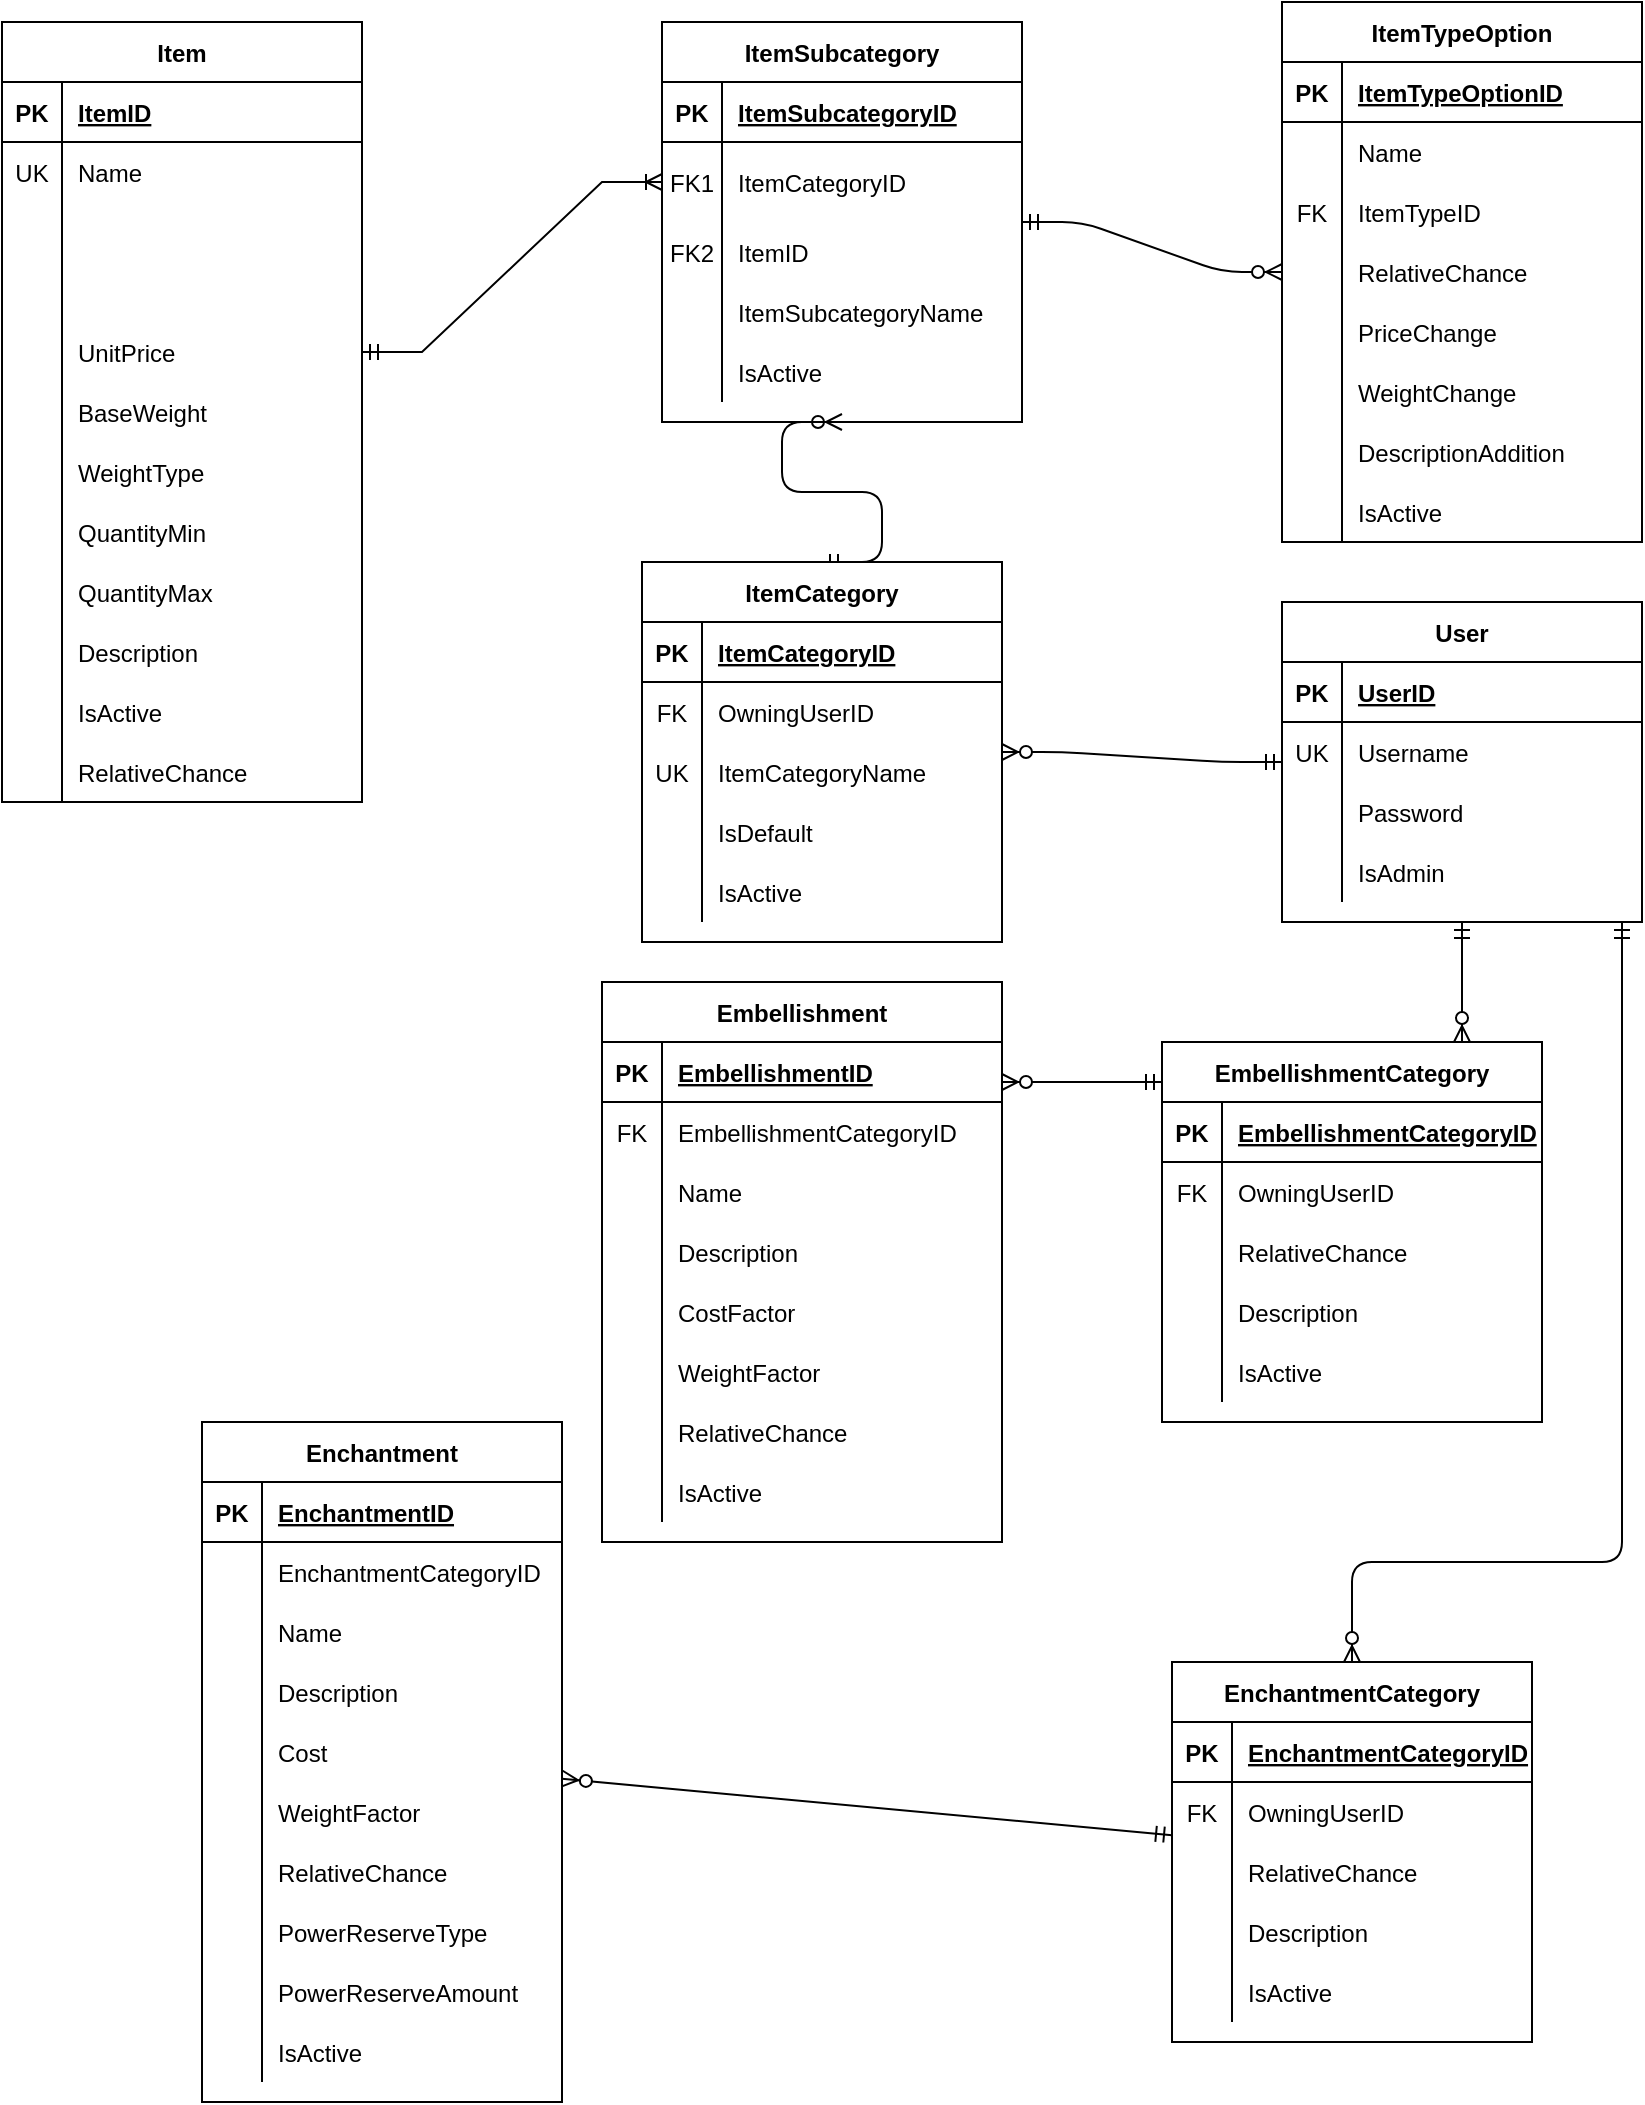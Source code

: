 <mxfile version="15.4.0" type="device"><diagram id="CEl8oS3fQZ4WOAIcvJcK" name="ProjectProposal"><mxGraphModel dx="1157" dy="680" grid="1" gridSize="10" guides="1" tooltips="1" connect="1" arrows="1" fold="1" page="1" pageScale="1" pageWidth="850" pageHeight="1100" math="0" shadow="0"><root><mxCell id="0"/><mxCell id="1" parent="0"/><mxCell id="WxNdisU18X8HoPhfjb7b-57" value="" style="edgeStyle=entityRelationEdgeStyle;fontSize=12;html=1;endArrow=ERzeroToMany;startArrow=ERmandOne;exitX=0.5;exitY=0;exitDx=0;exitDy=0;entryX=0.5;entryY=1;entryDx=0;entryDy=0;" parent="1" source="WxNdisU18X8HoPhfjb7b-37" target="WxNdisU18X8HoPhfjb7b-81" edge="1"><mxGeometry width="100" height="100" relative="1" as="geometry"><mxPoint x="280" y="540" as="sourcePoint"/><mxPoint x="380" y="190" as="targetPoint"/></mxGeometry></mxCell><mxCell id="WxNdisU18X8HoPhfjb7b-74" value="" style="edgeStyle=entityRelationEdgeStyle;fontSize=12;html=1;endArrow=ERzeroToMany;startArrow=ERmandOne;" parent="1" source="WxNdisU18X8HoPhfjb7b-61" target="WxNdisU18X8HoPhfjb7b-37" edge="1"><mxGeometry width="100" height="100" relative="1" as="geometry"><mxPoint x="510" y="560" as="sourcePoint"/><mxPoint x="610" y="460" as="targetPoint"/></mxGeometry></mxCell><mxCell id="WxNdisU18X8HoPhfjb7b-114" value="" style="edgeStyle=entityRelationEdgeStyle;fontSize=12;html=1;endArrow=ERzeroToMany;startArrow=ERmandOne;" parent="1" source="WxNdisU18X8HoPhfjb7b-81" target="WxNdisU18X8HoPhfjb7b-95" edge="1"><mxGeometry width="100" height="100" relative="1" as="geometry"><mxPoint x="290" y="900" as="sourcePoint"/><mxPoint x="390" y="800" as="targetPoint"/></mxGeometry></mxCell><mxCell id="WxNdisU18X8HoPhfjb7b-2" value="Item" style="shape=table;startSize=30;container=1;collapsible=1;childLayout=tableLayout;fixedRows=1;rowLines=0;fontStyle=1;align=center;resizeLast=1;" parent="1" vertex="1"><mxGeometry x="20" y="20" width="180" height="390" as="geometry"/></mxCell><mxCell id="WxNdisU18X8HoPhfjb7b-3" value="" style="shape=partialRectangle;collapsible=0;dropTarget=0;pointerEvents=0;fillColor=none;top=0;left=0;bottom=1;right=0;points=[[0,0.5],[1,0.5]];portConstraint=eastwest;" parent="WxNdisU18X8HoPhfjb7b-2" vertex="1"><mxGeometry y="30" width="180" height="30" as="geometry"/></mxCell><mxCell id="WxNdisU18X8HoPhfjb7b-4" value="PK" style="shape=partialRectangle;connectable=0;fillColor=none;top=0;left=0;bottom=0;right=0;fontStyle=1;overflow=hidden;" parent="WxNdisU18X8HoPhfjb7b-3" vertex="1"><mxGeometry width="30" height="30" as="geometry"/></mxCell><mxCell id="WxNdisU18X8HoPhfjb7b-5" value="ItemID" style="shape=partialRectangle;connectable=0;fillColor=none;top=0;left=0;bottom=0;right=0;align=left;spacingLeft=6;fontStyle=5;overflow=hidden;" parent="WxNdisU18X8HoPhfjb7b-3" vertex="1"><mxGeometry x="30" width="150" height="30" as="geometry"/></mxCell><mxCell id="WxNdisU18X8HoPhfjb7b-6" value="" style="shape=partialRectangle;collapsible=0;dropTarget=0;pointerEvents=0;fillColor=none;top=0;left=0;bottom=0;right=0;points=[[0,0.5],[1,0.5]];portConstraint=eastwest;" parent="WxNdisU18X8HoPhfjb7b-2" vertex="1"><mxGeometry y="60" width="180" height="30" as="geometry"/></mxCell><mxCell id="WxNdisU18X8HoPhfjb7b-7" value="UK" style="shape=partialRectangle;connectable=0;fillColor=none;top=0;left=0;bottom=0;right=0;editable=1;overflow=hidden;" parent="WxNdisU18X8HoPhfjb7b-6" vertex="1"><mxGeometry width="30" height="30" as="geometry"/></mxCell><mxCell id="WxNdisU18X8HoPhfjb7b-8" value="Name" style="shape=partialRectangle;connectable=0;fillColor=none;top=0;left=0;bottom=0;right=0;align=left;spacingLeft=6;overflow=hidden;" parent="WxNdisU18X8HoPhfjb7b-6" vertex="1"><mxGeometry x="30" width="150" height="30" as="geometry"/></mxCell><mxCell id="WxNdisU18X8HoPhfjb7b-54" value="" style="shape=partialRectangle;collapsible=0;dropTarget=0;pointerEvents=0;fillColor=none;top=0;left=0;bottom=0;right=0;points=[[0,0.5],[1,0.5]];portConstraint=eastwest;" parent="WxNdisU18X8HoPhfjb7b-2" vertex="1"><mxGeometry y="90" width="180" height="30" as="geometry"/></mxCell><mxCell id="WxNdisU18X8HoPhfjb7b-55" value="" style="shape=partialRectangle;connectable=0;fillColor=none;top=0;left=0;bottom=0;right=0;fontStyle=0;overflow=hidden;" parent="WxNdisU18X8HoPhfjb7b-54" vertex="1"><mxGeometry width="30" height="30" as="geometry"/></mxCell><mxCell id="WxNdisU18X8HoPhfjb7b-56" value="" style="shape=partialRectangle;connectable=0;fillColor=none;top=0;left=0;bottom=0;right=0;align=left;spacingLeft=6;fontStyle=0;overflow=hidden;" parent="WxNdisU18X8HoPhfjb7b-54" vertex="1"><mxGeometry x="30" width="150" height="30" as="geometry"/></mxCell><mxCell id="WxNdisU18X8HoPhfjb7b-78" value="" style="shape=partialRectangle;collapsible=0;dropTarget=0;pointerEvents=0;fillColor=none;top=0;left=0;bottom=0;right=0;points=[[0,0.5],[1,0.5]];portConstraint=eastwest;" parent="WxNdisU18X8HoPhfjb7b-2" vertex="1"><mxGeometry y="120" width="180" height="30" as="geometry"/></mxCell><mxCell id="WxNdisU18X8HoPhfjb7b-79" value="" style="shape=partialRectangle;connectable=0;fillColor=none;top=0;left=0;bottom=0;right=0;editable=1;overflow=hidden;" parent="WxNdisU18X8HoPhfjb7b-78" vertex="1"><mxGeometry width="30" height="30" as="geometry"/></mxCell><mxCell id="WxNdisU18X8HoPhfjb7b-80" value="" style="shape=partialRectangle;connectable=0;fillColor=none;top=0;left=0;bottom=0;right=0;align=left;spacingLeft=6;overflow=hidden;" parent="WxNdisU18X8HoPhfjb7b-78" vertex="1"><mxGeometry x="30" width="150" height="30" as="geometry"/></mxCell><mxCell id="WxNdisU18X8HoPhfjb7b-9" value="" style="shape=partialRectangle;collapsible=0;dropTarget=0;pointerEvents=0;fillColor=none;top=0;left=0;bottom=0;right=0;points=[[0,0.5],[1,0.5]];portConstraint=eastwest;" parent="WxNdisU18X8HoPhfjb7b-2" vertex="1"><mxGeometry y="150" width="180" height="30" as="geometry"/></mxCell><mxCell id="WxNdisU18X8HoPhfjb7b-10" value="" style="shape=partialRectangle;connectable=0;fillColor=none;top=0;left=0;bottom=0;right=0;editable=1;overflow=hidden;" parent="WxNdisU18X8HoPhfjb7b-9" vertex="1"><mxGeometry width="30" height="30" as="geometry"/></mxCell><mxCell id="WxNdisU18X8HoPhfjb7b-11" value="UnitPrice" style="shape=partialRectangle;connectable=0;fillColor=none;top=0;left=0;bottom=0;right=0;align=left;spacingLeft=6;overflow=hidden;" parent="WxNdisU18X8HoPhfjb7b-9" vertex="1"><mxGeometry x="30" width="150" height="30" as="geometry"/></mxCell><mxCell id="WxNdisU18X8HoPhfjb7b-12" value="" style="shape=partialRectangle;collapsible=0;dropTarget=0;pointerEvents=0;fillColor=none;top=0;left=0;bottom=0;right=0;points=[[0,0.5],[1,0.5]];portConstraint=eastwest;" parent="WxNdisU18X8HoPhfjb7b-2" vertex="1"><mxGeometry y="180" width="180" height="30" as="geometry"/></mxCell><mxCell id="WxNdisU18X8HoPhfjb7b-13" value="" style="shape=partialRectangle;connectable=0;fillColor=none;top=0;left=0;bottom=0;right=0;editable=1;overflow=hidden;" parent="WxNdisU18X8HoPhfjb7b-12" vertex="1"><mxGeometry width="30" height="30" as="geometry"/></mxCell><mxCell id="WxNdisU18X8HoPhfjb7b-14" value="BaseWeight" style="shape=partialRectangle;connectable=0;fillColor=none;top=0;left=0;bottom=0;right=0;align=left;spacingLeft=6;overflow=hidden;" parent="WxNdisU18X8HoPhfjb7b-12" vertex="1"><mxGeometry x="30" width="150" height="30" as="geometry"/></mxCell><mxCell id="WxNdisU18X8HoPhfjb7b-75" value="" style="shape=partialRectangle;collapsible=0;dropTarget=0;pointerEvents=0;fillColor=none;top=0;left=0;bottom=0;right=0;points=[[0,0.5],[1,0.5]];portConstraint=eastwest;" parent="WxNdisU18X8HoPhfjb7b-2" vertex="1"><mxGeometry y="210" width="180" height="30" as="geometry"/></mxCell><mxCell id="WxNdisU18X8HoPhfjb7b-76" value="" style="shape=partialRectangle;connectable=0;fillColor=none;top=0;left=0;bottom=0;right=0;editable=1;overflow=hidden;" parent="WxNdisU18X8HoPhfjb7b-75" vertex="1"><mxGeometry width="30" height="30" as="geometry"/></mxCell><mxCell id="WxNdisU18X8HoPhfjb7b-77" value="WeightType" style="shape=partialRectangle;connectable=0;fillColor=none;top=0;left=0;bottom=0;right=0;align=left;spacingLeft=6;overflow=hidden;" parent="WxNdisU18X8HoPhfjb7b-75" vertex="1"><mxGeometry x="30" width="150" height="30" as="geometry"/></mxCell><mxCell id="WxNdisU18X8HoPhfjb7b-28" value="" style="shape=partialRectangle;collapsible=0;dropTarget=0;pointerEvents=0;fillColor=none;top=0;left=0;bottom=0;right=0;points=[[0,0.5],[1,0.5]];portConstraint=eastwest;" parent="WxNdisU18X8HoPhfjb7b-2" vertex="1"><mxGeometry y="240" width="180" height="30" as="geometry"/></mxCell><mxCell id="WxNdisU18X8HoPhfjb7b-29" value="" style="shape=partialRectangle;connectable=0;fillColor=none;top=0;left=0;bottom=0;right=0;editable=1;overflow=hidden;" parent="WxNdisU18X8HoPhfjb7b-28" vertex="1"><mxGeometry width="30" height="30" as="geometry"/></mxCell><mxCell id="WxNdisU18X8HoPhfjb7b-30" value="QuantityMin" style="shape=partialRectangle;connectable=0;fillColor=none;top=0;left=0;bottom=0;right=0;align=left;spacingLeft=6;overflow=hidden;" parent="WxNdisU18X8HoPhfjb7b-28" vertex="1"><mxGeometry x="30" width="150" height="30" as="geometry"/></mxCell><mxCell id="WxNdisU18X8HoPhfjb7b-34" value="" style="shape=partialRectangle;collapsible=0;dropTarget=0;pointerEvents=0;fillColor=none;top=0;left=0;bottom=0;right=0;points=[[0,0.5],[1,0.5]];portConstraint=eastwest;" parent="WxNdisU18X8HoPhfjb7b-2" vertex="1"><mxGeometry y="270" width="180" height="30" as="geometry"/></mxCell><mxCell id="WxNdisU18X8HoPhfjb7b-35" value="" style="shape=partialRectangle;connectable=0;fillColor=none;top=0;left=0;bottom=0;right=0;editable=1;overflow=hidden;" parent="WxNdisU18X8HoPhfjb7b-34" vertex="1"><mxGeometry width="30" height="30" as="geometry"/></mxCell><mxCell id="WxNdisU18X8HoPhfjb7b-36" value="QuantityMax" style="shape=partialRectangle;connectable=0;fillColor=none;top=0;left=0;bottom=0;right=0;align=left;spacingLeft=6;overflow=hidden;" parent="WxNdisU18X8HoPhfjb7b-34" vertex="1"><mxGeometry x="30" width="150" height="30" as="geometry"/></mxCell><mxCell id="WxNdisU18X8HoPhfjb7b-31" value="" style="shape=partialRectangle;collapsible=0;dropTarget=0;pointerEvents=0;fillColor=none;top=0;left=0;bottom=0;right=0;points=[[0,0.5],[1,0.5]];portConstraint=eastwest;" parent="WxNdisU18X8HoPhfjb7b-2" vertex="1"><mxGeometry y="300" width="180" height="30" as="geometry"/></mxCell><mxCell id="WxNdisU18X8HoPhfjb7b-32" value="" style="shape=partialRectangle;connectable=0;fillColor=none;top=0;left=0;bottom=0;right=0;editable=1;overflow=hidden;" parent="WxNdisU18X8HoPhfjb7b-31" vertex="1"><mxGeometry width="30" height="30" as="geometry"/></mxCell><mxCell id="WxNdisU18X8HoPhfjb7b-33" value="Description" style="shape=partialRectangle;connectable=0;fillColor=none;top=0;left=0;bottom=0;right=0;align=left;spacingLeft=6;overflow=hidden;" parent="WxNdisU18X8HoPhfjb7b-31" vertex="1"><mxGeometry x="30" width="150" height="30" as="geometry"/></mxCell><mxCell id="WxNdisU18X8HoPhfjb7b-58" value="" style="shape=partialRectangle;collapsible=0;dropTarget=0;pointerEvents=0;fillColor=none;top=0;left=0;bottom=0;right=0;points=[[0,0.5],[1,0.5]];portConstraint=eastwest;" parent="WxNdisU18X8HoPhfjb7b-2" vertex="1"><mxGeometry y="330" width="180" height="30" as="geometry"/></mxCell><mxCell id="WxNdisU18X8HoPhfjb7b-59" value="" style="shape=partialRectangle;connectable=0;fillColor=none;top=0;left=0;bottom=0;right=0;editable=1;overflow=hidden;" parent="WxNdisU18X8HoPhfjb7b-58" vertex="1"><mxGeometry width="30" height="30" as="geometry"/></mxCell><mxCell id="WxNdisU18X8HoPhfjb7b-60" value="IsActive" style="shape=partialRectangle;connectable=0;fillColor=none;top=0;left=0;bottom=0;right=0;align=left;spacingLeft=6;overflow=hidden;" parent="WxNdisU18X8HoPhfjb7b-58" vertex="1"><mxGeometry x="30" width="150" height="30" as="geometry"/></mxCell><mxCell id="xq82cnmwYWXFMimQeE7J-266" value="" style="shape=partialRectangle;collapsible=0;dropTarget=0;pointerEvents=0;fillColor=none;top=0;left=0;bottom=0;right=0;points=[[0,0.5],[1,0.5]];portConstraint=eastwest;" parent="WxNdisU18X8HoPhfjb7b-2" vertex="1"><mxGeometry y="360" width="180" height="30" as="geometry"/></mxCell><mxCell id="xq82cnmwYWXFMimQeE7J-267" value="" style="shape=partialRectangle;connectable=0;fillColor=none;top=0;left=0;bottom=0;right=0;editable=1;overflow=hidden;" parent="xq82cnmwYWXFMimQeE7J-266" vertex="1"><mxGeometry width="30" height="30" as="geometry"/></mxCell><mxCell id="xq82cnmwYWXFMimQeE7J-268" value="RelativeChance" style="shape=partialRectangle;connectable=0;fillColor=none;top=0;left=0;bottom=0;right=0;align=left;spacingLeft=6;overflow=hidden;" parent="xq82cnmwYWXFMimQeE7J-266" vertex="1"><mxGeometry x="30" width="150" height="30" as="geometry"/></mxCell><object label="ItemSubcategory" id="WxNdisU18X8HoPhfjb7b-81"><mxCell style="shape=table;startSize=30;container=1;collapsible=1;childLayout=tableLayout;fixedRows=1;rowLines=0;fontStyle=1;align=center;resizeLast=1;" parent="1" vertex="1"><mxGeometry x="350" y="20" width="180" height="200" as="geometry"/></mxCell></object><mxCell id="WxNdisU18X8HoPhfjb7b-82" value="" style="shape=partialRectangle;collapsible=0;dropTarget=0;pointerEvents=0;fillColor=none;top=0;left=0;bottom=1;right=0;points=[[0,0.5],[1,0.5]];portConstraint=eastwest;" parent="WxNdisU18X8HoPhfjb7b-81" vertex="1"><mxGeometry y="30" width="180" height="30" as="geometry"/></mxCell><mxCell id="WxNdisU18X8HoPhfjb7b-83" value="PK" style="shape=partialRectangle;connectable=0;fillColor=none;top=0;left=0;bottom=0;right=0;fontStyle=1;overflow=hidden;" parent="WxNdisU18X8HoPhfjb7b-82" vertex="1"><mxGeometry width="30" height="30" as="geometry"><mxRectangle width="30" height="30" as="alternateBounds"/></mxGeometry></mxCell><mxCell id="WxNdisU18X8HoPhfjb7b-84" value="ItemSubcategoryID" style="shape=partialRectangle;connectable=0;fillColor=none;top=0;left=0;bottom=0;right=0;align=left;spacingLeft=6;fontStyle=5;overflow=hidden;" parent="WxNdisU18X8HoPhfjb7b-82" vertex="1"><mxGeometry x="30" width="150" height="30" as="geometry"><mxRectangle width="150" height="30" as="alternateBounds"/></mxGeometry></mxCell><object label="" ItemSubcategoryName="UK1" id="WxNdisU18X8HoPhfjb7b-85"><mxCell style="shape=partialRectangle;collapsible=0;dropTarget=0;pointerEvents=0;fillColor=none;top=0;left=0;bottom=0;right=0;points=[[0,0.5],[1,0.5]];portConstraint=eastwest;" parent="WxNdisU18X8HoPhfjb7b-81" vertex="1"><mxGeometry y="60" width="180" height="40" as="geometry"/></mxCell></object><mxCell id="WxNdisU18X8HoPhfjb7b-86" value="FK1" style="shape=partialRectangle;connectable=0;fillColor=none;top=0;left=0;bottom=0;right=0;editable=1;overflow=hidden;" parent="WxNdisU18X8HoPhfjb7b-85" vertex="1"><mxGeometry width="30" height="40" as="geometry"><mxRectangle width="30" height="40" as="alternateBounds"/></mxGeometry></mxCell><mxCell id="WxNdisU18X8HoPhfjb7b-87" value="ItemCategoryID" style="shape=partialRectangle;connectable=0;fillColor=none;top=0;left=0;bottom=0;right=0;align=left;spacingLeft=6;overflow=hidden;" parent="WxNdisU18X8HoPhfjb7b-85" vertex="1"><mxGeometry x="30" width="150" height="40" as="geometry"><mxRectangle width="150" height="40" as="alternateBounds"/></mxGeometry></mxCell><mxCell id="lP284JHtSp8R53FIb0oO-11" value="" style="shape=partialRectangle;collapsible=0;dropTarget=0;pointerEvents=0;fillColor=none;top=0;left=0;bottom=0;right=0;points=[[0,0.5],[1,0.5]];portConstraint=eastwest;" vertex="1" parent="WxNdisU18X8HoPhfjb7b-81"><mxGeometry y="100" width="180" height="30" as="geometry"/></mxCell><mxCell id="lP284JHtSp8R53FIb0oO-12" value="FK2" style="shape=partialRectangle;connectable=0;fillColor=none;top=0;left=0;bottom=0;right=0;fontStyle=0;overflow=hidden;" vertex="1" parent="lP284JHtSp8R53FIb0oO-11"><mxGeometry width="30" height="30" as="geometry"><mxRectangle width="30" height="30" as="alternateBounds"/></mxGeometry></mxCell><mxCell id="lP284JHtSp8R53FIb0oO-13" value="ItemID" style="shape=partialRectangle;connectable=0;fillColor=none;top=0;left=0;bottom=0;right=0;align=left;spacingLeft=6;fontStyle=0;overflow=hidden;" vertex="1" parent="lP284JHtSp8R53FIb0oO-11"><mxGeometry x="30" width="150" height="30" as="geometry"><mxRectangle width="150" height="30" as="alternateBounds"/></mxGeometry></mxCell><mxCell id="lP284JHtSp8R53FIb0oO-3" value="" style="shape=partialRectangle;collapsible=0;dropTarget=0;pointerEvents=0;fillColor=none;top=0;left=0;bottom=0;right=0;points=[[0,0.5],[1,0.5]];portConstraint=eastwest;" vertex="1" parent="WxNdisU18X8HoPhfjb7b-81"><mxGeometry y="130" width="180" height="30" as="geometry"/></mxCell><mxCell id="lP284JHtSp8R53FIb0oO-4" value="" style="shape=partialRectangle;connectable=0;fillColor=none;top=0;left=0;bottom=0;right=0;fontStyle=0;overflow=hidden;" vertex="1" parent="lP284JHtSp8R53FIb0oO-3"><mxGeometry width="30" height="30" as="geometry"><mxRectangle width="30" height="30" as="alternateBounds"/></mxGeometry></mxCell><mxCell id="lP284JHtSp8R53FIb0oO-5" value="ItemSubcategoryName" style="shape=partialRectangle;connectable=0;fillColor=none;top=0;left=0;bottom=0;right=0;align=left;spacingLeft=6;fontStyle=0;overflow=hidden;" vertex="1" parent="lP284JHtSp8R53FIb0oO-3"><mxGeometry x="30" width="150" height="30" as="geometry"><mxRectangle width="150" height="30" as="alternateBounds"/></mxGeometry></mxCell><mxCell id="lP284JHtSp8R53FIb0oO-7" value="" style="shape=partialRectangle;collapsible=0;dropTarget=0;pointerEvents=0;fillColor=none;top=0;left=0;bottom=0;right=0;points=[[0,0.5],[1,0.5]];portConstraint=eastwest;" vertex="1" parent="WxNdisU18X8HoPhfjb7b-81"><mxGeometry y="160" width="180" height="30" as="geometry"/></mxCell><mxCell id="lP284JHtSp8R53FIb0oO-8" value="" style="shape=partialRectangle;connectable=0;fillColor=none;top=0;left=0;bottom=0;right=0;editable=1;overflow=hidden;" vertex="1" parent="lP284JHtSp8R53FIb0oO-7"><mxGeometry width="30" height="30" as="geometry"><mxRectangle width="30" height="30" as="alternateBounds"/></mxGeometry></mxCell><mxCell id="lP284JHtSp8R53FIb0oO-9" value="IsActive" style="shape=partialRectangle;connectable=0;fillColor=none;top=0;left=0;bottom=0;right=0;align=left;spacingLeft=6;overflow=hidden;" vertex="1" parent="lP284JHtSp8R53FIb0oO-7"><mxGeometry x="30" width="150" height="30" as="geometry"><mxRectangle width="150" height="30" as="alternateBounds"/></mxGeometry></mxCell><mxCell id="WxNdisU18X8HoPhfjb7b-95" value="ItemTypeOption" style="shape=table;startSize=30;container=1;collapsible=1;childLayout=tableLayout;fixedRows=1;rowLines=0;fontStyle=1;align=center;resizeLast=1;" parent="1" vertex="1"><mxGeometry x="660" y="10" width="180" height="270" as="geometry"/></mxCell><mxCell id="WxNdisU18X8HoPhfjb7b-96" value="" style="shape=partialRectangle;collapsible=0;dropTarget=0;pointerEvents=0;fillColor=none;top=0;left=0;bottom=1;right=0;points=[[0,0.5],[1,0.5]];portConstraint=eastwest;" parent="WxNdisU18X8HoPhfjb7b-95" vertex="1"><mxGeometry y="30" width="180" height="30" as="geometry"/></mxCell><mxCell id="WxNdisU18X8HoPhfjb7b-97" value="PK" style="shape=partialRectangle;connectable=0;fillColor=none;top=0;left=0;bottom=0;right=0;fontStyle=1;overflow=hidden;" parent="WxNdisU18X8HoPhfjb7b-96" vertex="1"><mxGeometry width="30" height="30" as="geometry"/></mxCell><mxCell id="WxNdisU18X8HoPhfjb7b-98" value="ItemTypeOptionID" style="shape=partialRectangle;connectable=0;fillColor=none;top=0;left=0;bottom=0;right=0;align=left;spacingLeft=6;fontStyle=5;overflow=hidden;" parent="WxNdisU18X8HoPhfjb7b-96" vertex="1"><mxGeometry x="30" width="150" height="30" as="geometry"/></mxCell><mxCell id="WxNdisU18X8HoPhfjb7b-99" value="" style="shape=partialRectangle;collapsible=0;dropTarget=0;pointerEvents=0;fillColor=none;top=0;left=0;bottom=0;right=0;points=[[0,0.5],[1,0.5]];portConstraint=eastwest;" parent="WxNdisU18X8HoPhfjb7b-95" vertex="1"><mxGeometry y="60" width="180" height="30" as="geometry"/></mxCell><mxCell id="WxNdisU18X8HoPhfjb7b-100" value="" style="shape=partialRectangle;connectable=0;fillColor=none;top=0;left=0;bottom=0;right=0;editable=1;overflow=hidden;" parent="WxNdisU18X8HoPhfjb7b-99" vertex="1"><mxGeometry width="30" height="30" as="geometry"/></mxCell><mxCell id="WxNdisU18X8HoPhfjb7b-101" value="Name" style="shape=partialRectangle;connectable=0;fillColor=none;top=0;left=0;bottom=0;right=0;align=left;spacingLeft=6;overflow=hidden;" parent="WxNdisU18X8HoPhfjb7b-99" vertex="1"><mxGeometry x="30" width="150" height="30" as="geometry"/></mxCell><mxCell id="WxNdisU18X8HoPhfjb7b-111" value="" style="shape=partialRectangle;collapsible=0;dropTarget=0;pointerEvents=0;fillColor=none;top=0;left=0;bottom=0;right=0;points=[[0,0.5],[1,0.5]];portConstraint=eastwest;" parent="WxNdisU18X8HoPhfjb7b-95" vertex="1"><mxGeometry y="90" width="180" height="30" as="geometry"/></mxCell><mxCell id="WxNdisU18X8HoPhfjb7b-112" value="FK" style="shape=partialRectangle;connectable=0;fillColor=none;top=0;left=0;bottom=0;right=0;fontStyle=0;overflow=hidden;" parent="WxNdisU18X8HoPhfjb7b-111" vertex="1"><mxGeometry width="30" height="30" as="geometry"/></mxCell><mxCell id="WxNdisU18X8HoPhfjb7b-113" value="ItemTypeID" style="shape=partialRectangle;connectable=0;fillColor=none;top=0;left=0;bottom=0;right=0;align=left;spacingLeft=6;fontStyle=0;overflow=hidden;" parent="WxNdisU18X8HoPhfjb7b-111" vertex="1"><mxGeometry x="30" width="150" height="30" as="geometry"/></mxCell><mxCell id="WxNdisU18X8HoPhfjb7b-102" value="" style="shape=partialRectangle;collapsible=0;dropTarget=0;pointerEvents=0;fillColor=none;top=0;left=0;bottom=0;right=0;points=[[0,0.5],[1,0.5]];portConstraint=eastwest;" parent="WxNdisU18X8HoPhfjb7b-95" vertex="1"><mxGeometry y="120" width="180" height="30" as="geometry"/></mxCell><mxCell id="WxNdisU18X8HoPhfjb7b-103" value="" style="shape=partialRectangle;connectable=0;fillColor=none;top=0;left=0;bottom=0;right=0;editable=1;overflow=hidden;" parent="WxNdisU18X8HoPhfjb7b-102" vertex="1"><mxGeometry width="30" height="30" as="geometry"/></mxCell><mxCell id="WxNdisU18X8HoPhfjb7b-104" value="RelativeChance" style="shape=partialRectangle;connectable=0;fillColor=none;top=0;left=0;bottom=0;right=0;align=left;spacingLeft=6;overflow=hidden;" parent="WxNdisU18X8HoPhfjb7b-102" vertex="1"><mxGeometry x="30" width="150" height="30" as="geometry"/></mxCell><mxCell id="WxNdisU18X8HoPhfjb7b-105" value="" style="shape=partialRectangle;collapsible=0;dropTarget=0;pointerEvents=0;fillColor=none;top=0;left=0;bottom=0;right=0;points=[[0,0.5],[1,0.5]];portConstraint=eastwest;" parent="WxNdisU18X8HoPhfjb7b-95" vertex="1"><mxGeometry y="150" width="180" height="30" as="geometry"/></mxCell><mxCell id="WxNdisU18X8HoPhfjb7b-106" value="" style="shape=partialRectangle;connectable=0;fillColor=none;top=0;left=0;bottom=0;right=0;editable=1;overflow=hidden;" parent="WxNdisU18X8HoPhfjb7b-105" vertex="1"><mxGeometry width="30" height="30" as="geometry"/></mxCell><mxCell id="WxNdisU18X8HoPhfjb7b-107" value="PriceChange" style="shape=partialRectangle;connectable=0;fillColor=none;top=0;left=0;bottom=0;right=0;align=left;spacingLeft=6;overflow=hidden;" parent="WxNdisU18X8HoPhfjb7b-105" vertex="1"><mxGeometry x="30" width="150" height="30" as="geometry"/></mxCell><mxCell id="WxNdisU18X8HoPhfjb7b-108" value="" style="shape=partialRectangle;collapsible=0;dropTarget=0;pointerEvents=0;fillColor=none;top=0;left=0;bottom=0;right=0;points=[[0,0.5],[1,0.5]];portConstraint=eastwest;" parent="WxNdisU18X8HoPhfjb7b-95" vertex="1"><mxGeometry y="180" width="180" height="30" as="geometry"/></mxCell><mxCell id="WxNdisU18X8HoPhfjb7b-109" value="" style="shape=partialRectangle;connectable=0;fillColor=none;top=0;left=0;bottom=0;right=0;editable=1;overflow=hidden;" parent="WxNdisU18X8HoPhfjb7b-108" vertex="1"><mxGeometry width="30" height="30" as="geometry"/></mxCell><mxCell id="WxNdisU18X8HoPhfjb7b-110" value="WeightChange" style="shape=partialRectangle;connectable=0;fillColor=none;top=0;left=0;bottom=0;right=0;align=left;spacingLeft=6;overflow=hidden;" parent="WxNdisU18X8HoPhfjb7b-108" vertex="1"><mxGeometry x="30" width="150" height="30" as="geometry"/></mxCell><mxCell id="WxNdisU18X8HoPhfjb7b-115" value="" style="shape=partialRectangle;collapsible=0;dropTarget=0;pointerEvents=0;fillColor=none;top=0;left=0;bottom=0;right=0;points=[[0,0.5],[1,0.5]];portConstraint=eastwest;" parent="WxNdisU18X8HoPhfjb7b-95" vertex="1"><mxGeometry y="210" width="180" height="30" as="geometry"/></mxCell><mxCell id="WxNdisU18X8HoPhfjb7b-116" value="" style="shape=partialRectangle;connectable=0;fillColor=none;top=0;left=0;bottom=0;right=0;editable=1;overflow=hidden;" parent="WxNdisU18X8HoPhfjb7b-115" vertex="1"><mxGeometry width="30" height="30" as="geometry"/></mxCell><mxCell id="WxNdisU18X8HoPhfjb7b-117" value="DescriptionAddition" style="shape=partialRectangle;connectable=0;fillColor=none;top=0;left=0;bottom=0;right=0;align=left;spacingLeft=6;overflow=hidden;" parent="WxNdisU18X8HoPhfjb7b-115" vertex="1"><mxGeometry x="30" width="150" height="30" as="geometry"/></mxCell><mxCell id="BxJHW-4OuS5DMpMHEXhB-16" value="" style="shape=partialRectangle;collapsible=0;dropTarget=0;pointerEvents=0;fillColor=none;top=0;left=0;bottom=0;right=0;points=[[0,0.5],[1,0.5]];portConstraint=eastwest;" parent="WxNdisU18X8HoPhfjb7b-95" vertex="1"><mxGeometry y="240" width="180" height="30" as="geometry"/></mxCell><mxCell id="BxJHW-4OuS5DMpMHEXhB-17" value="" style="shape=partialRectangle;connectable=0;fillColor=none;top=0;left=0;bottom=0;right=0;editable=1;overflow=hidden;" parent="BxJHW-4OuS5DMpMHEXhB-16" vertex="1"><mxGeometry width="30" height="30" as="geometry"/></mxCell><mxCell id="BxJHW-4OuS5DMpMHEXhB-18" value="IsActive" style="shape=partialRectangle;connectable=0;fillColor=none;top=0;left=0;bottom=0;right=0;align=left;spacingLeft=6;overflow=hidden;" parent="BxJHW-4OuS5DMpMHEXhB-16" vertex="1"><mxGeometry x="30" width="150" height="30" as="geometry"/></mxCell><mxCell id="WxNdisU18X8HoPhfjb7b-61" value="User" style="shape=table;startSize=30;container=1;collapsible=1;childLayout=tableLayout;fixedRows=1;rowLines=0;fontStyle=1;align=center;resizeLast=1;" parent="1" vertex="1"><mxGeometry x="660" y="310" width="180" height="160" as="geometry"/></mxCell><mxCell id="WxNdisU18X8HoPhfjb7b-62" value="" style="shape=partialRectangle;collapsible=0;dropTarget=0;pointerEvents=0;fillColor=none;top=0;left=0;bottom=1;right=0;points=[[0,0.5],[1,0.5]];portConstraint=eastwest;" parent="WxNdisU18X8HoPhfjb7b-61" vertex="1"><mxGeometry y="30" width="180" height="30" as="geometry"/></mxCell><mxCell id="WxNdisU18X8HoPhfjb7b-63" value="PK" style="shape=partialRectangle;connectable=0;fillColor=none;top=0;left=0;bottom=0;right=0;fontStyle=1;overflow=hidden;" parent="WxNdisU18X8HoPhfjb7b-62" vertex="1"><mxGeometry width="30" height="30" as="geometry"/></mxCell><mxCell id="WxNdisU18X8HoPhfjb7b-64" value="UserID" style="shape=partialRectangle;connectable=0;fillColor=none;top=0;left=0;bottom=0;right=0;align=left;spacingLeft=6;fontStyle=5;overflow=hidden;" parent="WxNdisU18X8HoPhfjb7b-62" vertex="1"><mxGeometry x="30" width="150" height="30" as="geometry"/></mxCell><mxCell id="WxNdisU18X8HoPhfjb7b-65" value="" style="shape=partialRectangle;collapsible=0;dropTarget=0;pointerEvents=0;fillColor=none;top=0;left=0;bottom=0;right=0;points=[[0,0.5],[1,0.5]];portConstraint=eastwest;" parent="WxNdisU18X8HoPhfjb7b-61" vertex="1"><mxGeometry y="60" width="180" height="30" as="geometry"/></mxCell><mxCell id="WxNdisU18X8HoPhfjb7b-66" value="UK" style="shape=partialRectangle;connectable=0;fillColor=none;top=0;left=0;bottom=0;right=0;editable=1;overflow=hidden;" parent="WxNdisU18X8HoPhfjb7b-65" vertex="1"><mxGeometry width="30" height="30" as="geometry"/></mxCell><mxCell id="WxNdisU18X8HoPhfjb7b-67" value="Username" style="shape=partialRectangle;connectable=0;fillColor=none;top=0;left=0;bottom=0;right=0;align=left;spacingLeft=6;overflow=hidden;" parent="WxNdisU18X8HoPhfjb7b-65" vertex="1"><mxGeometry x="30" width="150" height="30" as="geometry"/></mxCell><mxCell id="WxNdisU18X8HoPhfjb7b-68" value="" style="shape=partialRectangle;collapsible=0;dropTarget=0;pointerEvents=0;fillColor=none;top=0;left=0;bottom=0;right=0;points=[[0,0.5],[1,0.5]];portConstraint=eastwest;" parent="WxNdisU18X8HoPhfjb7b-61" vertex="1"><mxGeometry y="90" width="180" height="30" as="geometry"/></mxCell><mxCell id="WxNdisU18X8HoPhfjb7b-69" value="" style="shape=partialRectangle;connectable=0;fillColor=none;top=0;left=0;bottom=0;right=0;editable=1;overflow=hidden;" parent="WxNdisU18X8HoPhfjb7b-68" vertex="1"><mxGeometry width="30" height="30" as="geometry"/></mxCell><mxCell id="WxNdisU18X8HoPhfjb7b-70" value="Password" style="shape=partialRectangle;connectable=0;fillColor=none;top=0;left=0;bottom=0;right=0;align=left;spacingLeft=6;overflow=hidden;" parent="WxNdisU18X8HoPhfjb7b-68" vertex="1"><mxGeometry x="30" width="150" height="30" as="geometry"/></mxCell><mxCell id="WxNdisU18X8HoPhfjb7b-71" value="" style="shape=partialRectangle;collapsible=0;dropTarget=0;pointerEvents=0;fillColor=none;top=0;left=0;bottom=0;right=0;points=[[0,0.5],[1,0.5]];portConstraint=eastwest;" parent="WxNdisU18X8HoPhfjb7b-61" vertex="1"><mxGeometry y="120" width="180" height="30" as="geometry"/></mxCell><mxCell id="WxNdisU18X8HoPhfjb7b-72" value="" style="shape=partialRectangle;connectable=0;fillColor=none;top=0;left=0;bottom=0;right=0;editable=1;overflow=hidden;" parent="WxNdisU18X8HoPhfjb7b-71" vertex="1"><mxGeometry width="30" height="30" as="geometry"/></mxCell><mxCell id="WxNdisU18X8HoPhfjb7b-73" value="IsAdmin" style="shape=partialRectangle;connectable=0;fillColor=none;top=0;left=0;bottom=0;right=0;align=left;spacingLeft=6;overflow=hidden;" parent="WxNdisU18X8HoPhfjb7b-71" vertex="1"><mxGeometry x="30" width="150" height="30" as="geometry"/></mxCell><mxCell id="xq82cnmwYWXFMimQeE7J-68" value="" style="fontSize=12;html=1;endArrow=ERzeroToMany;startArrow=ERmandOne;" parent="1" source="xq82cnmwYWXFMimQeE7J-27" target="xq82cnmwYWXFMimQeE7J-53" edge="1"><mxGeometry width="100" height="100" relative="1" as="geometry"><mxPoint x="530" y="500" as="sourcePoint"/><mxPoint x="370" y="450" as="targetPoint"/></mxGeometry></mxCell><mxCell id="xq82cnmwYWXFMimQeE7J-69" value="" style="fontSize=12;html=1;endArrow=ERzeroToMany;startArrow=ERmandOne;edgeStyle=orthogonalEdgeStyle;" parent="1" source="WxNdisU18X8HoPhfjb7b-61" target="xq82cnmwYWXFMimQeE7J-27" edge="1"><mxGeometry width="100" height="100" relative="1" as="geometry"><mxPoint x="670" y="400" as="sourcePoint"/><mxPoint x="550" y="260" as="targetPoint"/><Array as="points"><mxPoint x="830" y="790"/><mxPoint x="695" y="790"/></Array></mxGeometry></mxCell><mxCell id="xq82cnmwYWXFMimQeE7J-253" value="" style="fontSize=12;html=1;endArrow=ERzeroToMany;startArrow=ERmandOne;edgeStyle=orthogonalEdgeStyle;" parent="1" source="WxNdisU18X8HoPhfjb7b-61" target="xq82cnmwYWXFMimQeE7J-227" edge="1"><mxGeometry width="100" height="100" relative="1" as="geometry"><mxPoint x="670" y="430" as="sourcePoint"/><mxPoint x="550" y="660.0" as="targetPoint"/><Array as="points"><mxPoint x="710" y="570"/><mxPoint x="710" y="570"/></Array></mxGeometry></mxCell><mxCell id="xq82cnmwYWXFMimQeE7J-255" value="" style="fontSize=12;html=1;endArrow=ERzeroToMany;startArrow=ERmandOne;edgeStyle=orthogonalEdgeStyle;" parent="1" source="xq82cnmwYWXFMimQeE7J-227" target="xq82cnmwYWXFMimQeE7J-199" edge="1"><mxGeometry width="100" height="100" relative="1" as="geometry"><mxPoint x="456" y="580" as="sourcePoint"/><mxPoint x="454" y="540" as="targetPoint"/><Array as="points"><mxPoint x="560" y="550"/><mxPoint x="560" y="550"/></Array></mxGeometry></mxCell><mxCell id="xq82cnmwYWXFMimQeE7J-227" value="EmbellishmentCategory" style="shape=table;startSize=30;container=1;collapsible=1;childLayout=tableLayout;fixedRows=1;rowLines=0;fontStyle=1;align=center;resizeLast=1;" parent="1" vertex="1"><mxGeometry x="600" y="530" width="190" height="190" as="geometry"/></mxCell><mxCell id="xq82cnmwYWXFMimQeE7J-228" value="" style="shape=partialRectangle;collapsible=0;dropTarget=0;pointerEvents=0;fillColor=none;top=0;left=0;bottom=1;right=0;points=[[0,0.5],[1,0.5]];portConstraint=eastwest;" parent="xq82cnmwYWXFMimQeE7J-227" vertex="1"><mxGeometry y="30" width="190" height="30" as="geometry"/></mxCell><mxCell id="xq82cnmwYWXFMimQeE7J-229" value="PK" style="shape=partialRectangle;connectable=0;fillColor=none;top=0;left=0;bottom=0;right=0;fontStyle=1;overflow=hidden;" parent="xq82cnmwYWXFMimQeE7J-228" vertex="1"><mxGeometry width="30" height="30" as="geometry"/></mxCell><mxCell id="xq82cnmwYWXFMimQeE7J-230" value="EmbellishmentCategoryID" style="shape=partialRectangle;connectable=0;fillColor=none;top=0;left=0;bottom=0;right=0;align=left;spacingLeft=6;fontStyle=5;overflow=hidden;" parent="xq82cnmwYWXFMimQeE7J-228" vertex="1"><mxGeometry x="30" width="160" height="30" as="geometry"/></mxCell><mxCell id="xq82cnmwYWXFMimQeE7J-231" value="" style="shape=partialRectangle;collapsible=0;dropTarget=0;pointerEvents=0;fillColor=none;top=0;left=0;bottom=0;right=0;points=[[0,0.5],[1,0.5]];portConstraint=eastwest;" parent="xq82cnmwYWXFMimQeE7J-227" vertex="1"><mxGeometry y="60" width="190" height="30" as="geometry"/></mxCell><mxCell id="xq82cnmwYWXFMimQeE7J-232" value="FK" style="shape=partialRectangle;connectable=0;fillColor=none;top=0;left=0;bottom=0;right=0;editable=1;overflow=hidden;" parent="xq82cnmwYWXFMimQeE7J-231" vertex="1"><mxGeometry width="30" height="30" as="geometry"/></mxCell><mxCell id="xq82cnmwYWXFMimQeE7J-233" value="OwningUserID" style="shape=partialRectangle;connectable=0;fillColor=none;top=0;left=0;bottom=0;right=0;align=left;spacingLeft=6;overflow=hidden;" parent="xq82cnmwYWXFMimQeE7J-231" vertex="1"><mxGeometry x="30" width="160" height="30" as="geometry"/></mxCell><mxCell id="xq82cnmwYWXFMimQeE7J-234" value="" style="shape=partialRectangle;collapsible=0;dropTarget=0;pointerEvents=0;fillColor=none;top=0;left=0;bottom=0;right=0;points=[[0,0.5],[1,0.5]];portConstraint=eastwest;" parent="xq82cnmwYWXFMimQeE7J-227" vertex="1"><mxGeometry y="90" width="190" height="30" as="geometry"/></mxCell><mxCell id="xq82cnmwYWXFMimQeE7J-235" value="" style="shape=partialRectangle;connectable=0;fillColor=none;top=0;left=0;bottom=0;right=0;editable=1;overflow=hidden;" parent="xq82cnmwYWXFMimQeE7J-234" vertex="1"><mxGeometry width="30" height="30" as="geometry"/></mxCell><mxCell id="xq82cnmwYWXFMimQeE7J-236" value="RelativeChance" style="shape=partialRectangle;connectable=0;fillColor=none;top=0;left=0;bottom=0;right=0;align=left;spacingLeft=6;overflow=hidden;" parent="xq82cnmwYWXFMimQeE7J-234" vertex="1"><mxGeometry x="30" width="160" height="30" as="geometry"/></mxCell><mxCell id="xq82cnmwYWXFMimQeE7J-237" value="" style="shape=partialRectangle;collapsible=0;dropTarget=0;pointerEvents=0;fillColor=none;top=0;left=0;bottom=0;right=0;points=[[0,0.5],[1,0.5]];portConstraint=eastwest;" parent="xq82cnmwYWXFMimQeE7J-227" vertex="1"><mxGeometry y="120" width="190" height="30" as="geometry"/></mxCell><mxCell id="xq82cnmwYWXFMimQeE7J-238" value="" style="shape=partialRectangle;connectable=0;fillColor=none;top=0;left=0;bottom=0;right=0;editable=1;overflow=hidden;" parent="xq82cnmwYWXFMimQeE7J-237" vertex="1"><mxGeometry width="30" height="30" as="geometry"/></mxCell><mxCell id="xq82cnmwYWXFMimQeE7J-239" value="Description" style="shape=partialRectangle;connectable=0;fillColor=none;top=0;left=0;bottom=0;right=0;align=left;spacingLeft=6;overflow=hidden;" parent="xq82cnmwYWXFMimQeE7J-237" vertex="1"><mxGeometry x="30" width="160" height="30" as="geometry"/></mxCell><mxCell id="BxJHW-4OuS5DMpMHEXhB-13" value="" style="shape=partialRectangle;collapsible=0;dropTarget=0;pointerEvents=0;fillColor=none;top=0;left=0;bottom=0;right=0;points=[[0,0.5],[1,0.5]];portConstraint=eastwest;" parent="xq82cnmwYWXFMimQeE7J-227" vertex="1"><mxGeometry y="150" width="190" height="30" as="geometry"/></mxCell><mxCell id="BxJHW-4OuS5DMpMHEXhB-14" value="" style="shape=partialRectangle;connectable=0;fillColor=none;top=0;left=0;bottom=0;right=0;editable=1;overflow=hidden;" parent="BxJHW-4OuS5DMpMHEXhB-13" vertex="1"><mxGeometry width="30" height="30" as="geometry"/></mxCell><mxCell id="BxJHW-4OuS5DMpMHEXhB-15" value="IsActive" style="shape=partialRectangle;connectable=0;fillColor=none;top=0;left=0;bottom=0;right=0;align=left;spacingLeft=6;overflow=hidden;" parent="BxJHW-4OuS5DMpMHEXhB-13" vertex="1"><mxGeometry x="30" width="160" height="30" as="geometry"/></mxCell><mxCell id="WxNdisU18X8HoPhfjb7b-37" value="ItemCategory" style="shape=table;startSize=30;container=1;collapsible=1;childLayout=tableLayout;fixedRows=1;rowLines=0;fontStyle=1;align=center;resizeLast=1;" parent="1" vertex="1"><mxGeometry x="340" y="290" width="180" height="190" as="geometry"/></mxCell><mxCell id="WxNdisU18X8HoPhfjb7b-38" value="" style="shape=partialRectangle;collapsible=0;dropTarget=0;pointerEvents=0;fillColor=none;top=0;left=0;bottom=1;right=0;points=[[0,0.5],[1,0.5]];portConstraint=eastwest;" parent="WxNdisU18X8HoPhfjb7b-37" vertex="1"><mxGeometry y="30" width="180" height="30" as="geometry"/></mxCell><mxCell id="WxNdisU18X8HoPhfjb7b-39" value="PK" style="shape=partialRectangle;connectable=0;fillColor=none;top=0;left=0;bottom=0;right=0;fontStyle=1;overflow=hidden;" parent="WxNdisU18X8HoPhfjb7b-38" vertex="1"><mxGeometry width="30" height="30" as="geometry"><mxRectangle width="30" height="30" as="alternateBounds"/></mxGeometry></mxCell><mxCell id="WxNdisU18X8HoPhfjb7b-40" value="ItemCategoryID" style="shape=partialRectangle;connectable=0;fillColor=none;top=0;left=0;bottom=0;right=0;align=left;spacingLeft=6;fontStyle=5;overflow=hidden;" parent="WxNdisU18X8HoPhfjb7b-38" vertex="1"><mxGeometry x="30" width="150" height="30" as="geometry"><mxRectangle width="150" height="30" as="alternateBounds"/></mxGeometry></mxCell><mxCell id="WxNdisU18X8HoPhfjb7b-47" value="" style="shape=partialRectangle;collapsible=0;dropTarget=0;pointerEvents=0;fillColor=none;top=0;left=0;bottom=0;right=0;points=[[0,0.5],[1,0.5]];portConstraint=eastwest;" parent="WxNdisU18X8HoPhfjb7b-37" vertex="1"><mxGeometry y="60" width="180" height="30" as="geometry"/></mxCell><mxCell id="WxNdisU18X8HoPhfjb7b-48" value="FK" style="shape=partialRectangle;connectable=0;fillColor=none;top=0;left=0;bottom=0;right=0;editable=1;overflow=hidden;" parent="WxNdisU18X8HoPhfjb7b-47" vertex="1"><mxGeometry width="30" height="30" as="geometry"><mxRectangle width="30" height="30" as="alternateBounds"/></mxGeometry></mxCell><mxCell id="WxNdisU18X8HoPhfjb7b-49" value="OwningUserID" style="shape=partialRectangle;connectable=0;fillColor=none;top=0;left=0;bottom=0;right=0;align=left;spacingLeft=6;overflow=hidden;" parent="WxNdisU18X8HoPhfjb7b-47" vertex="1"><mxGeometry x="30" width="150" height="30" as="geometry"><mxRectangle width="150" height="30" as="alternateBounds"/></mxGeometry></mxCell><mxCell id="WxNdisU18X8HoPhfjb7b-41" value="" style="shape=partialRectangle;collapsible=0;dropTarget=0;pointerEvents=0;fillColor=none;top=0;left=0;bottom=0;right=0;points=[[0,0.5],[1,0.5]];portConstraint=eastwest;" parent="WxNdisU18X8HoPhfjb7b-37" vertex="1"><mxGeometry y="90" width="180" height="30" as="geometry"/></mxCell><mxCell id="WxNdisU18X8HoPhfjb7b-42" value="UK" style="shape=partialRectangle;connectable=0;fillColor=none;top=0;left=0;bottom=0;right=0;editable=1;overflow=hidden;" parent="WxNdisU18X8HoPhfjb7b-41" vertex="1"><mxGeometry width="30" height="30" as="geometry"><mxRectangle width="30" height="30" as="alternateBounds"/></mxGeometry></mxCell><mxCell id="WxNdisU18X8HoPhfjb7b-43" value="ItemCategoryName" style="shape=partialRectangle;connectable=0;fillColor=none;top=0;left=0;bottom=0;right=0;align=left;spacingLeft=6;overflow=hidden;" parent="WxNdisU18X8HoPhfjb7b-41" vertex="1"><mxGeometry x="30" width="150" height="30" as="geometry"><mxRectangle width="150" height="30" as="alternateBounds"/></mxGeometry></mxCell><mxCell id="WxNdisU18X8HoPhfjb7b-44" value="" style="shape=partialRectangle;collapsible=0;dropTarget=0;pointerEvents=0;fillColor=none;top=0;left=0;bottom=0;right=0;points=[[0,0.5],[1,0.5]];portConstraint=eastwest;" parent="WxNdisU18X8HoPhfjb7b-37" vertex="1"><mxGeometry y="120" width="180" height="30" as="geometry"/></mxCell><mxCell id="WxNdisU18X8HoPhfjb7b-45" value="" style="shape=partialRectangle;connectable=0;fillColor=none;top=0;left=0;bottom=0;right=0;editable=1;overflow=hidden;" parent="WxNdisU18X8HoPhfjb7b-44" vertex="1"><mxGeometry width="30" height="30" as="geometry"><mxRectangle width="30" height="30" as="alternateBounds"/></mxGeometry></mxCell><mxCell id="WxNdisU18X8HoPhfjb7b-46" value="IsDefault" style="shape=partialRectangle;connectable=0;fillColor=none;top=0;left=0;bottom=0;right=0;align=left;spacingLeft=6;overflow=hidden;" parent="WxNdisU18X8HoPhfjb7b-44" vertex="1"><mxGeometry x="30" width="150" height="30" as="geometry"><mxRectangle width="150" height="30" as="alternateBounds"/></mxGeometry></mxCell><mxCell id="BxJHW-4OuS5DMpMHEXhB-19" value="" style="shape=partialRectangle;collapsible=0;dropTarget=0;pointerEvents=0;fillColor=none;top=0;left=0;bottom=0;right=0;points=[[0,0.5],[1,0.5]];portConstraint=eastwest;" parent="WxNdisU18X8HoPhfjb7b-37" vertex="1"><mxGeometry y="150" width="180" height="30" as="geometry"/></mxCell><mxCell id="BxJHW-4OuS5DMpMHEXhB-20" value="" style="shape=partialRectangle;connectable=0;fillColor=none;top=0;left=0;bottom=0;right=0;editable=1;overflow=hidden;" parent="BxJHW-4OuS5DMpMHEXhB-19" vertex="1"><mxGeometry width="30" height="30" as="geometry"><mxRectangle width="30" height="30" as="alternateBounds"/></mxGeometry></mxCell><mxCell id="BxJHW-4OuS5DMpMHEXhB-21" value="IsActive" style="shape=partialRectangle;connectable=0;fillColor=none;top=0;left=0;bottom=0;right=0;align=left;spacingLeft=6;overflow=hidden;" parent="BxJHW-4OuS5DMpMHEXhB-19" vertex="1"><mxGeometry x="30" width="150" height="30" as="geometry"><mxRectangle width="150" height="30" as="alternateBounds"/></mxGeometry></mxCell><mxCell id="xq82cnmwYWXFMimQeE7J-27" value="EnchantmentCategory" style="shape=table;startSize=30;container=1;collapsible=1;childLayout=tableLayout;fixedRows=1;rowLines=0;fontStyle=1;align=center;resizeLast=1;" parent="1" vertex="1"><mxGeometry x="605" y="840" width="180" height="190" as="geometry"/></mxCell><mxCell id="xq82cnmwYWXFMimQeE7J-28" value="" style="shape=partialRectangle;collapsible=0;dropTarget=0;pointerEvents=0;fillColor=none;top=0;left=0;bottom=1;right=0;points=[[0,0.5],[1,0.5]];portConstraint=eastwest;" parent="xq82cnmwYWXFMimQeE7J-27" vertex="1"><mxGeometry y="30" width="180" height="30" as="geometry"/></mxCell><mxCell id="xq82cnmwYWXFMimQeE7J-29" value="PK" style="shape=partialRectangle;connectable=0;fillColor=none;top=0;left=0;bottom=0;right=0;fontStyle=1;overflow=hidden;" parent="xq82cnmwYWXFMimQeE7J-28" vertex="1"><mxGeometry width="30" height="30" as="geometry"/></mxCell><mxCell id="xq82cnmwYWXFMimQeE7J-30" value="EnchantmentCategoryID" style="shape=partialRectangle;connectable=0;fillColor=none;top=0;left=0;bottom=0;right=0;align=left;spacingLeft=6;fontStyle=5;overflow=hidden;" parent="xq82cnmwYWXFMimQeE7J-28" vertex="1"><mxGeometry x="30" width="150" height="30" as="geometry"/></mxCell><mxCell id="xq82cnmwYWXFMimQeE7J-31" value="" style="shape=partialRectangle;collapsible=0;dropTarget=0;pointerEvents=0;fillColor=none;top=0;left=0;bottom=0;right=0;points=[[0,0.5],[1,0.5]];portConstraint=eastwest;" parent="xq82cnmwYWXFMimQeE7J-27" vertex="1"><mxGeometry y="60" width="180" height="30" as="geometry"/></mxCell><mxCell id="xq82cnmwYWXFMimQeE7J-32" value="FK" style="shape=partialRectangle;connectable=0;fillColor=none;top=0;left=0;bottom=0;right=0;editable=1;overflow=hidden;" parent="xq82cnmwYWXFMimQeE7J-31" vertex="1"><mxGeometry width="30" height="30" as="geometry"/></mxCell><mxCell id="xq82cnmwYWXFMimQeE7J-33" value="OwningUserID" style="shape=partialRectangle;connectable=0;fillColor=none;top=0;left=0;bottom=0;right=0;align=left;spacingLeft=6;overflow=hidden;" parent="xq82cnmwYWXFMimQeE7J-31" vertex="1"><mxGeometry x="30" width="150" height="30" as="geometry"/></mxCell><mxCell id="xq82cnmwYWXFMimQeE7J-34" value="" style="shape=partialRectangle;collapsible=0;dropTarget=0;pointerEvents=0;fillColor=none;top=0;left=0;bottom=0;right=0;points=[[0,0.5],[1,0.5]];portConstraint=eastwest;" parent="xq82cnmwYWXFMimQeE7J-27" vertex="1"><mxGeometry y="90" width="180" height="30" as="geometry"/></mxCell><mxCell id="xq82cnmwYWXFMimQeE7J-35" value="" style="shape=partialRectangle;connectable=0;fillColor=none;top=0;left=0;bottom=0;right=0;editable=1;overflow=hidden;" parent="xq82cnmwYWXFMimQeE7J-34" vertex="1"><mxGeometry width="30" height="30" as="geometry"/></mxCell><mxCell id="xq82cnmwYWXFMimQeE7J-36" value="RelativeChance" style="shape=partialRectangle;connectable=0;fillColor=none;top=0;left=0;bottom=0;right=0;align=left;spacingLeft=6;overflow=hidden;" parent="xq82cnmwYWXFMimQeE7J-34" vertex="1"><mxGeometry x="30" width="150" height="30" as="geometry"/></mxCell><mxCell id="xq82cnmwYWXFMimQeE7J-37" value="" style="shape=partialRectangle;collapsible=0;dropTarget=0;pointerEvents=0;fillColor=none;top=0;left=0;bottom=0;right=0;points=[[0,0.5],[1,0.5]];portConstraint=eastwest;" parent="xq82cnmwYWXFMimQeE7J-27" vertex="1"><mxGeometry y="120" width="180" height="30" as="geometry"/></mxCell><mxCell id="xq82cnmwYWXFMimQeE7J-38" value="" style="shape=partialRectangle;connectable=0;fillColor=none;top=0;left=0;bottom=0;right=0;editable=1;overflow=hidden;" parent="xq82cnmwYWXFMimQeE7J-37" vertex="1"><mxGeometry width="30" height="30" as="geometry"/></mxCell><mxCell id="xq82cnmwYWXFMimQeE7J-39" value="Description" style="shape=partialRectangle;connectable=0;fillColor=none;top=0;left=0;bottom=0;right=0;align=left;spacingLeft=6;overflow=hidden;" parent="xq82cnmwYWXFMimQeE7J-37" vertex="1"><mxGeometry x="30" width="150" height="30" as="geometry"/></mxCell><mxCell id="BxJHW-4OuS5DMpMHEXhB-7" value="" style="shape=partialRectangle;collapsible=0;dropTarget=0;pointerEvents=0;fillColor=none;top=0;left=0;bottom=0;right=0;points=[[0,0.5],[1,0.5]];portConstraint=eastwest;" parent="xq82cnmwYWXFMimQeE7J-27" vertex="1"><mxGeometry y="150" width="180" height="30" as="geometry"/></mxCell><mxCell id="BxJHW-4OuS5DMpMHEXhB-8" value="" style="shape=partialRectangle;connectable=0;fillColor=none;top=0;left=0;bottom=0;right=0;editable=1;overflow=hidden;" parent="BxJHW-4OuS5DMpMHEXhB-7" vertex="1"><mxGeometry width="30" height="30" as="geometry"/></mxCell><mxCell id="BxJHW-4OuS5DMpMHEXhB-9" value="IsActive" style="shape=partialRectangle;connectable=0;fillColor=none;top=0;left=0;bottom=0;right=0;align=left;spacingLeft=6;overflow=hidden;" parent="BxJHW-4OuS5DMpMHEXhB-7" vertex="1"><mxGeometry x="30" width="150" height="30" as="geometry"/></mxCell><mxCell id="xq82cnmwYWXFMimQeE7J-53" value="Enchantment" style="shape=table;startSize=30;container=1;collapsible=1;childLayout=tableLayout;fixedRows=1;rowLines=0;fontStyle=1;align=center;resizeLast=1;" parent="1" vertex="1"><mxGeometry x="120" y="720" width="180" height="340" as="geometry"><mxRectangle x="610" y="710" width="110" height="30" as="alternateBounds"/></mxGeometry></mxCell><mxCell id="xq82cnmwYWXFMimQeE7J-54" value="" style="shape=partialRectangle;collapsible=0;dropTarget=0;pointerEvents=0;fillColor=none;top=0;left=0;bottom=1;right=0;points=[[0,0.5],[1,0.5]];portConstraint=eastwest;" parent="xq82cnmwYWXFMimQeE7J-53" vertex="1"><mxGeometry y="30" width="180" height="30" as="geometry"/></mxCell><mxCell id="xq82cnmwYWXFMimQeE7J-55" value="PK" style="shape=partialRectangle;connectable=0;fillColor=none;top=0;left=0;bottom=0;right=0;fontStyle=1;overflow=hidden;" parent="xq82cnmwYWXFMimQeE7J-54" vertex="1"><mxGeometry width="30" height="30" as="geometry"/></mxCell><mxCell id="xq82cnmwYWXFMimQeE7J-56" value="EnchantmentID" style="shape=partialRectangle;connectable=0;fillColor=none;top=0;left=0;bottom=0;right=0;align=left;spacingLeft=6;fontStyle=5;overflow=hidden;" parent="xq82cnmwYWXFMimQeE7J-54" vertex="1"><mxGeometry x="30" width="150" height="30" as="geometry"/></mxCell><mxCell id="xq82cnmwYWXFMimQeE7J-57" value="" style="shape=partialRectangle;collapsible=0;dropTarget=0;pointerEvents=0;fillColor=none;top=0;left=0;bottom=0;right=0;points=[[0,0.5],[1,0.5]];portConstraint=eastwest;" parent="xq82cnmwYWXFMimQeE7J-53" vertex="1"><mxGeometry y="60" width="180" height="30" as="geometry"/></mxCell><mxCell id="xq82cnmwYWXFMimQeE7J-58" value="" style="shape=partialRectangle;connectable=0;fillColor=none;top=0;left=0;bottom=0;right=0;editable=1;overflow=hidden;" parent="xq82cnmwYWXFMimQeE7J-57" vertex="1"><mxGeometry width="30" height="30" as="geometry"/></mxCell><mxCell id="xq82cnmwYWXFMimQeE7J-59" value="EnchantmentCategoryID" style="shape=partialRectangle;connectable=0;fillColor=none;top=0;left=0;bottom=0;right=0;align=left;spacingLeft=6;overflow=hidden;" parent="xq82cnmwYWXFMimQeE7J-57" vertex="1"><mxGeometry x="30" width="150" height="30" as="geometry"/></mxCell><mxCell id="xq82cnmwYWXFMimQeE7J-60" value="" style="shape=partialRectangle;collapsible=0;dropTarget=0;pointerEvents=0;fillColor=none;top=0;left=0;bottom=0;right=0;points=[[0,0.5],[1,0.5]];portConstraint=eastwest;" parent="xq82cnmwYWXFMimQeE7J-53" vertex="1"><mxGeometry y="90" width="180" height="30" as="geometry"/></mxCell><mxCell id="xq82cnmwYWXFMimQeE7J-61" value="" style="shape=partialRectangle;connectable=0;fillColor=none;top=0;left=0;bottom=0;right=0;editable=1;overflow=hidden;" parent="xq82cnmwYWXFMimQeE7J-60" vertex="1"><mxGeometry width="30" height="30" as="geometry"/></mxCell><mxCell id="xq82cnmwYWXFMimQeE7J-62" value="Name" style="shape=partialRectangle;connectable=0;fillColor=none;top=0;left=0;bottom=0;right=0;align=left;spacingLeft=6;overflow=hidden;" parent="xq82cnmwYWXFMimQeE7J-60" vertex="1"><mxGeometry x="30" width="150" height="30" as="geometry"/></mxCell><mxCell id="xq82cnmwYWXFMimQeE7J-63" value="" style="shape=partialRectangle;collapsible=0;dropTarget=0;pointerEvents=0;fillColor=none;top=0;left=0;bottom=0;right=0;points=[[0,0.5],[1,0.5]];portConstraint=eastwest;" parent="xq82cnmwYWXFMimQeE7J-53" vertex="1"><mxGeometry y="120" width="180" height="30" as="geometry"/></mxCell><mxCell id="xq82cnmwYWXFMimQeE7J-64" value="" style="shape=partialRectangle;connectable=0;fillColor=none;top=0;left=0;bottom=0;right=0;editable=1;overflow=hidden;" parent="xq82cnmwYWXFMimQeE7J-63" vertex="1"><mxGeometry width="30" height="30" as="geometry"/></mxCell><mxCell id="xq82cnmwYWXFMimQeE7J-65" value="Description" style="shape=partialRectangle;connectable=0;fillColor=none;top=0;left=0;bottom=0;right=0;align=left;spacingLeft=6;overflow=hidden;" parent="xq82cnmwYWXFMimQeE7J-63" vertex="1"><mxGeometry x="30" width="150" height="30" as="geometry"/></mxCell><mxCell id="xq82cnmwYWXFMimQeE7J-269" value="" style="shape=partialRectangle;collapsible=0;dropTarget=0;pointerEvents=0;fillColor=none;top=0;left=0;bottom=0;right=0;points=[[0,0.5],[1,0.5]];portConstraint=eastwest;" parent="xq82cnmwYWXFMimQeE7J-53" vertex="1"><mxGeometry y="150" width="180" height="30" as="geometry"/></mxCell><mxCell id="xq82cnmwYWXFMimQeE7J-270" value="" style="shape=partialRectangle;connectable=0;fillColor=none;top=0;left=0;bottom=0;right=0;editable=1;overflow=hidden;" parent="xq82cnmwYWXFMimQeE7J-269" vertex="1"><mxGeometry width="30" height="30" as="geometry"/></mxCell><mxCell id="xq82cnmwYWXFMimQeE7J-271" value="Cost" style="shape=partialRectangle;connectable=0;fillColor=none;top=0;left=0;bottom=0;right=0;align=left;spacingLeft=6;overflow=hidden;" parent="xq82cnmwYWXFMimQeE7J-269" vertex="1"><mxGeometry x="30" width="150" height="30" as="geometry"/></mxCell><mxCell id="xq82cnmwYWXFMimQeE7J-272" value="" style="shape=partialRectangle;collapsible=0;dropTarget=0;pointerEvents=0;fillColor=none;top=0;left=0;bottom=0;right=0;points=[[0,0.5],[1,0.5]];portConstraint=eastwest;" parent="xq82cnmwYWXFMimQeE7J-53" vertex="1"><mxGeometry y="180" width="180" height="30" as="geometry"/></mxCell><mxCell id="xq82cnmwYWXFMimQeE7J-273" value="" style="shape=partialRectangle;connectable=0;fillColor=none;top=0;left=0;bottom=0;right=0;editable=1;overflow=hidden;" parent="xq82cnmwYWXFMimQeE7J-272" vertex="1"><mxGeometry width="30" height="30" as="geometry"/></mxCell><mxCell id="xq82cnmwYWXFMimQeE7J-274" value="WeightFactor" style="shape=partialRectangle;connectable=0;fillColor=none;top=0;left=0;bottom=0;right=0;align=left;spacingLeft=6;overflow=hidden;" parent="xq82cnmwYWXFMimQeE7J-272" vertex="1"><mxGeometry x="30" width="150" height="30" as="geometry"/></mxCell><mxCell id="BxJHW-4OuS5DMpMHEXhB-1" value="" style="shape=partialRectangle;collapsible=0;dropTarget=0;pointerEvents=0;fillColor=none;top=0;left=0;bottom=0;right=0;points=[[0,0.5],[1,0.5]];portConstraint=eastwest;" parent="xq82cnmwYWXFMimQeE7J-53" vertex="1"><mxGeometry y="210" width="180" height="30" as="geometry"/></mxCell><mxCell id="BxJHW-4OuS5DMpMHEXhB-2" value="" style="shape=partialRectangle;connectable=0;fillColor=none;top=0;left=0;bottom=0;right=0;editable=1;overflow=hidden;" parent="BxJHW-4OuS5DMpMHEXhB-1" vertex="1"><mxGeometry width="30" height="30" as="geometry"/></mxCell><mxCell id="BxJHW-4OuS5DMpMHEXhB-3" value="RelativeChance" style="shape=partialRectangle;connectable=0;fillColor=none;top=0;left=0;bottom=0;right=0;align=left;spacingLeft=6;overflow=hidden;" parent="BxJHW-4OuS5DMpMHEXhB-1" vertex="1"><mxGeometry x="30" width="150" height="30" as="geometry"/></mxCell><mxCell id="xq82cnmwYWXFMimQeE7J-288" value="" style="shape=partialRectangle;collapsible=0;dropTarget=0;pointerEvents=0;fillColor=none;top=0;left=0;bottom=0;right=0;points=[[0,0.5],[1,0.5]];portConstraint=eastwest;" parent="xq82cnmwYWXFMimQeE7J-53" vertex="1"><mxGeometry y="240" width="180" height="30" as="geometry"/></mxCell><mxCell id="xq82cnmwYWXFMimQeE7J-289" value="" style="shape=partialRectangle;connectable=0;fillColor=none;top=0;left=0;bottom=0;right=0;editable=1;overflow=hidden;" parent="xq82cnmwYWXFMimQeE7J-288" vertex="1"><mxGeometry width="30" height="30" as="geometry"/></mxCell><mxCell id="xq82cnmwYWXFMimQeE7J-290" value="PowerReserveType" style="shape=partialRectangle;connectable=0;fillColor=none;top=0;left=0;bottom=0;right=0;align=left;spacingLeft=6;overflow=hidden;" parent="xq82cnmwYWXFMimQeE7J-288" vertex="1"><mxGeometry x="30" width="150" height="30" as="geometry"/></mxCell><mxCell id="xq82cnmwYWXFMimQeE7J-291" value="" style="shape=partialRectangle;collapsible=0;dropTarget=0;pointerEvents=0;fillColor=none;top=0;left=0;bottom=0;right=0;points=[[0,0.5],[1,0.5]];portConstraint=eastwest;" parent="xq82cnmwYWXFMimQeE7J-53" vertex="1"><mxGeometry y="270" width="180" height="30" as="geometry"/></mxCell><mxCell id="xq82cnmwYWXFMimQeE7J-292" value="" style="shape=partialRectangle;connectable=0;fillColor=none;top=0;left=0;bottom=0;right=0;editable=1;overflow=hidden;" parent="xq82cnmwYWXFMimQeE7J-291" vertex="1"><mxGeometry width="30" height="30" as="geometry"/></mxCell><mxCell id="xq82cnmwYWXFMimQeE7J-293" value="PowerReserveAmount" style="shape=partialRectangle;connectable=0;fillColor=none;top=0;left=0;bottom=0;right=0;align=left;spacingLeft=6;overflow=hidden;" parent="xq82cnmwYWXFMimQeE7J-291" vertex="1"><mxGeometry x="30" width="150" height="30" as="geometry"/></mxCell><mxCell id="BxJHW-4OuS5DMpMHEXhB-4" value="" style="shape=partialRectangle;collapsible=0;dropTarget=0;pointerEvents=0;fillColor=none;top=0;left=0;bottom=0;right=0;points=[[0,0.5],[1,0.5]];portConstraint=eastwest;" parent="xq82cnmwYWXFMimQeE7J-53" vertex="1"><mxGeometry y="300" width="180" height="30" as="geometry"/></mxCell><mxCell id="BxJHW-4OuS5DMpMHEXhB-5" value="" style="shape=partialRectangle;connectable=0;fillColor=none;top=0;left=0;bottom=0;right=0;editable=1;overflow=hidden;" parent="BxJHW-4OuS5DMpMHEXhB-4" vertex="1"><mxGeometry width="30" height="30" as="geometry"/></mxCell><mxCell id="BxJHW-4OuS5DMpMHEXhB-6" value="IsActive" style="shape=partialRectangle;connectable=0;fillColor=none;top=0;left=0;bottom=0;right=0;align=left;spacingLeft=6;overflow=hidden;" parent="BxJHW-4OuS5DMpMHEXhB-4" vertex="1"><mxGeometry x="30" width="150" height="30" as="geometry"/></mxCell><mxCell id="xq82cnmwYWXFMimQeE7J-199" value="Embellishment" style="shape=table;startSize=30;container=1;collapsible=1;childLayout=tableLayout;fixedRows=1;rowLines=0;fontStyle=1;align=center;resizeLast=1;" parent="1" vertex="1"><mxGeometry x="320" y="500" width="200" height="280" as="geometry"/></mxCell><mxCell id="xq82cnmwYWXFMimQeE7J-200" value="" style="shape=partialRectangle;collapsible=0;dropTarget=0;pointerEvents=0;fillColor=none;top=0;left=0;bottom=1;right=0;points=[[0,0.5],[1,0.5]];portConstraint=eastwest;" parent="xq82cnmwYWXFMimQeE7J-199" vertex="1"><mxGeometry y="30" width="200" height="30" as="geometry"/></mxCell><mxCell id="xq82cnmwYWXFMimQeE7J-201" value="PK" style="shape=partialRectangle;connectable=0;fillColor=none;top=0;left=0;bottom=0;right=0;fontStyle=1;overflow=hidden;" parent="xq82cnmwYWXFMimQeE7J-200" vertex="1"><mxGeometry width="30" height="30" as="geometry"><mxRectangle width="30" height="30" as="alternateBounds"/></mxGeometry></mxCell><mxCell id="xq82cnmwYWXFMimQeE7J-202" value="EmbellishmentID" style="shape=partialRectangle;connectable=0;fillColor=none;top=0;left=0;bottom=0;right=0;align=left;spacingLeft=6;fontStyle=5;overflow=hidden;" parent="xq82cnmwYWXFMimQeE7J-200" vertex="1"><mxGeometry x="30" width="170" height="30" as="geometry"><mxRectangle width="170" height="30" as="alternateBounds"/></mxGeometry></mxCell><mxCell id="xq82cnmwYWXFMimQeE7J-203" value="" style="shape=partialRectangle;collapsible=0;dropTarget=0;pointerEvents=0;fillColor=none;top=0;left=0;bottom=0;right=0;points=[[0,0.5],[1,0.5]];portConstraint=eastwest;" parent="xq82cnmwYWXFMimQeE7J-199" vertex="1"><mxGeometry y="60" width="200" height="30" as="geometry"/></mxCell><mxCell id="xq82cnmwYWXFMimQeE7J-204" value="FK" style="shape=partialRectangle;connectable=0;fillColor=none;top=0;left=0;bottom=0;right=0;editable=1;overflow=hidden;" parent="xq82cnmwYWXFMimQeE7J-203" vertex="1"><mxGeometry width="30" height="30" as="geometry"><mxRectangle width="30" height="30" as="alternateBounds"/></mxGeometry></mxCell><mxCell id="xq82cnmwYWXFMimQeE7J-205" value="EmbellishmentCategoryID" style="shape=partialRectangle;connectable=0;fillColor=none;top=0;left=0;bottom=0;right=0;align=left;spacingLeft=6;overflow=hidden;" parent="xq82cnmwYWXFMimQeE7J-203" vertex="1"><mxGeometry x="30" width="170" height="30" as="geometry"><mxRectangle width="170" height="30" as="alternateBounds"/></mxGeometry></mxCell><mxCell id="xq82cnmwYWXFMimQeE7J-206" value="" style="shape=partialRectangle;collapsible=0;dropTarget=0;pointerEvents=0;fillColor=none;top=0;left=0;bottom=0;right=0;points=[[0,0.5],[1,0.5]];portConstraint=eastwest;" parent="xq82cnmwYWXFMimQeE7J-199" vertex="1"><mxGeometry y="90" width="200" height="30" as="geometry"/></mxCell><mxCell id="xq82cnmwYWXFMimQeE7J-207" value="" style="shape=partialRectangle;connectable=0;fillColor=none;top=0;left=0;bottom=0;right=0;editable=1;overflow=hidden;" parent="xq82cnmwYWXFMimQeE7J-206" vertex="1"><mxGeometry width="30" height="30" as="geometry"><mxRectangle width="30" height="30" as="alternateBounds"/></mxGeometry></mxCell><mxCell id="xq82cnmwYWXFMimQeE7J-208" value="Name" style="shape=partialRectangle;connectable=0;fillColor=none;top=0;left=0;bottom=0;right=0;align=left;spacingLeft=6;overflow=hidden;" parent="xq82cnmwYWXFMimQeE7J-206" vertex="1"><mxGeometry x="30" width="170" height="30" as="geometry"><mxRectangle width="170" height="30" as="alternateBounds"/></mxGeometry></mxCell><mxCell id="xq82cnmwYWXFMimQeE7J-209" value="" style="shape=partialRectangle;collapsible=0;dropTarget=0;pointerEvents=0;fillColor=none;top=0;left=0;bottom=0;right=0;points=[[0,0.5],[1,0.5]];portConstraint=eastwest;" parent="xq82cnmwYWXFMimQeE7J-199" vertex="1"><mxGeometry y="120" width="200" height="30" as="geometry"/></mxCell><mxCell id="xq82cnmwYWXFMimQeE7J-210" value="" style="shape=partialRectangle;connectable=0;fillColor=none;top=0;left=0;bottom=0;right=0;editable=1;overflow=hidden;" parent="xq82cnmwYWXFMimQeE7J-209" vertex="1"><mxGeometry width="30" height="30" as="geometry"><mxRectangle width="30" height="30" as="alternateBounds"/></mxGeometry></mxCell><mxCell id="xq82cnmwYWXFMimQeE7J-211" value="Description" style="shape=partialRectangle;connectable=0;fillColor=none;top=0;left=0;bottom=0;right=0;align=left;spacingLeft=6;overflow=hidden;" parent="xq82cnmwYWXFMimQeE7J-209" vertex="1"><mxGeometry x="30" width="170" height="30" as="geometry"><mxRectangle width="170" height="30" as="alternateBounds"/></mxGeometry></mxCell><mxCell id="xq82cnmwYWXFMimQeE7J-257" value="" style="shape=partialRectangle;collapsible=0;dropTarget=0;pointerEvents=0;fillColor=none;top=0;left=0;bottom=0;right=0;points=[[0,0.5],[1,0.5]];portConstraint=eastwest;" parent="xq82cnmwYWXFMimQeE7J-199" vertex="1"><mxGeometry y="150" width="200" height="30" as="geometry"/></mxCell><mxCell id="xq82cnmwYWXFMimQeE7J-258" value="" style="shape=partialRectangle;connectable=0;fillColor=none;top=0;left=0;bottom=0;right=0;editable=1;overflow=hidden;" parent="xq82cnmwYWXFMimQeE7J-257" vertex="1"><mxGeometry width="30" height="30" as="geometry"><mxRectangle width="30" height="30" as="alternateBounds"/></mxGeometry></mxCell><mxCell id="xq82cnmwYWXFMimQeE7J-259" value="CostFactor" style="shape=partialRectangle;connectable=0;fillColor=none;top=0;left=0;bottom=0;right=0;align=left;spacingLeft=6;overflow=hidden;" parent="xq82cnmwYWXFMimQeE7J-257" vertex="1"><mxGeometry x="30" width="170" height="30" as="geometry"><mxRectangle width="170" height="30" as="alternateBounds"/></mxGeometry></mxCell><mxCell id="xq82cnmwYWXFMimQeE7J-260" value="" style="shape=partialRectangle;collapsible=0;dropTarget=0;pointerEvents=0;fillColor=none;top=0;left=0;bottom=0;right=0;points=[[0,0.5],[1,0.5]];portConstraint=eastwest;" parent="xq82cnmwYWXFMimQeE7J-199" vertex="1"><mxGeometry y="180" width="200" height="30" as="geometry"/></mxCell><mxCell id="xq82cnmwYWXFMimQeE7J-261" value="" style="shape=partialRectangle;connectable=0;fillColor=none;top=0;left=0;bottom=0;right=0;editable=1;overflow=hidden;" parent="xq82cnmwYWXFMimQeE7J-260" vertex="1"><mxGeometry width="30" height="30" as="geometry"><mxRectangle width="30" height="30" as="alternateBounds"/></mxGeometry></mxCell><mxCell id="xq82cnmwYWXFMimQeE7J-262" value="WeightFactor" style="shape=partialRectangle;connectable=0;fillColor=none;top=0;left=0;bottom=0;right=0;align=left;spacingLeft=6;overflow=hidden;" parent="xq82cnmwYWXFMimQeE7J-260" vertex="1"><mxGeometry x="30" width="170" height="30" as="geometry"><mxRectangle width="170" height="30" as="alternateBounds"/></mxGeometry></mxCell><mxCell id="xq82cnmwYWXFMimQeE7J-263" value="" style="shape=partialRectangle;collapsible=0;dropTarget=0;pointerEvents=0;fillColor=none;top=0;left=0;bottom=0;right=0;points=[[0,0.5],[1,0.5]];portConstraint=eastwest;" parent="xq82cnmwYWXFMimQeE7J-199" vertex="1"><mxGeometry y="210" width="200" height="30" as="geometry"/></mxCell><mxCell id="xq82cnmwYWXFMimQeE7J-264" value="" style="shape=partialRectangle;connectable=0;fillColor=none;top=0;left=0;bottom=0;right=0;editable=1;overflow=hidden;" parent="xq82cnmwYWXFMimQeE7J-263" vertex="1"><mxGeometry width="30" height="30" as="geometry"><mxRectangle width="30" height="30" as="alternateBounds"/></mxGeometry></mxCell><mxCell id="xq82cnmwYWXFMimQeE7J-265" value="RelativeChance" style="shape=partialRectangle;connectable=0;fillColor=none;top=0;left=0;bottom=0;right=0;align=left;spacingLeft=6;overflow=hidden;" parent="xq82cnmwYWXFMimQeE7J-263" vertex="1"><mxGeometry x="30" width="170" height="30" as="geometry"><mxRectangle width="170" height="30" as="alternateBounds"/></mxGeometry></mxCell><mxCell id="BxJHW-4OuS5DMpMHEXhB-10" value="" style="shape=partialRectangle;collapsible=0;dropTarget=0;pointerEvents=0;fillColor=none;top=0;left=0;bottom=0;right=0;points=[[0,0.5],[1,0.5]];portConstraint=eastwest;" parent="xq82cnmwYWXFMimQeE7J-199" vertex="1"><mxGeometry y="240" width="200" height="30" as="geometry"/></mxCell><mxCell id="BxJHW-4OuS5DMpMHEXhB-11" value="" style="shape=partialRectangle;connectable=0;fillColor=none;top=0;left=0;bottom=0;right=0;editable=1;overflow=hidden;" parent="BxJHW-4OuS5DMpMHEXhB-10" vertex="1"><mxGeometry width="30" height="30" as="geometry"><mxRectangle width="30" height="30" as="alternateBounds"/></mxGeometry></mxCell><mxCell id="BxJHW-4OuS5DMpMHEXhB-12" value="IsActive" style="shape=partialRectangle;connectable=0;fillColor=none;top=0;left=0;bottom=0;right=0;align=left;spacingLeft=6;overflow=hidden;" parent="BxJHW-4OuS5DMpMHEXhB-10" vertex="1"><mxGeometry x="30" width="170" height="30" as="geometry"><mxRectangle width="170" height="30" as="alternateBounds"/></mxGeometry></mxCell><mxCell id="lP284JHtSp8R53FIb0oO-14" value="" style="edgeStyle=entityRelationEdgeStyle;fontSize=12;html=1;endArrow=ERoneToMany;startArrow=ERmandOne;rounded=0;exitX=1;exitY=0.5;exitDx=0;exitDy=0;" edge="1" parent="1" source="WxNdisU18X8HoPhfjb7b-9" target="WxNdisU18X8HoPhfjb7b-85"><mxGeometry width="100" height="100" relative="1" as="geometry"><mxPoint x="230" y="180" as="sourcePoint"/><mxPoint x="330" y="80" as="targetPoint"/></mxGeometry></mxCell></root></mxGraphModel></diagram></mxfile>